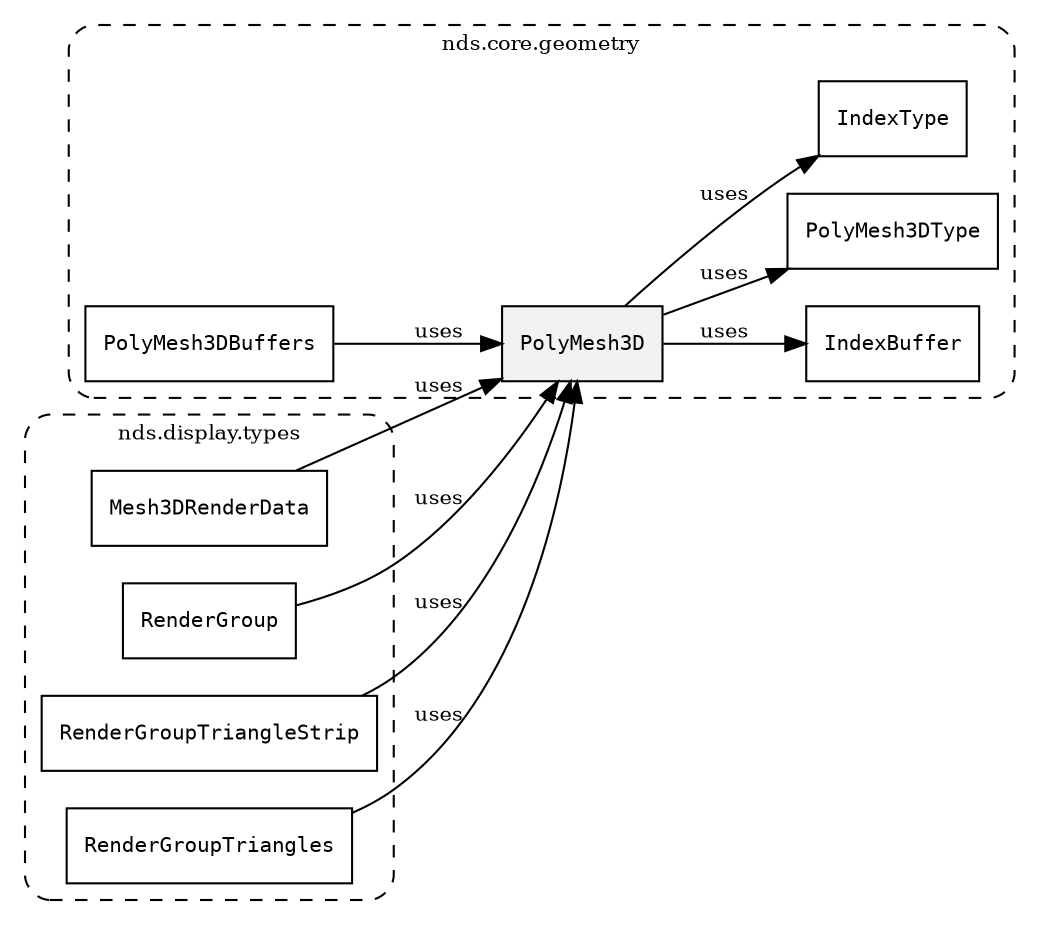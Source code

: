 /**
 * This dot file creates symbol collaboration diagram for PolyMesh3D.
 */
digraph ZSERIO
{
    node [shape=box, fontsize=10];
    rankdir="LR";
    fontsize=10;
    tooltip="PolyMesh3D collaboration diagram";

    subgraph "cluster_nds.core.geometry"
    {
        style="dashed, rounded";
        label="nds.core.geometry";
        tooltip="Package nds.core.geometry";
        href="../../../content/packages/nds.core.geometry.html#Package-nds-core-geometry";
        target="_parent";

        "PolyMesh3D" [style="filled", fillcolor="#0000000D", target="_parent", label=<<font face="monospace"><table align="center" border="0" cellspacing="0" cellpadding="0"><tr><td href="../../../content/packages/nds.core.geometry.html#Structure-PolyMesh3D" title="Structure defined in nds.core.geometry">PolyMesh3D</td></tr></table></font>>];
        "IndexBuffer" [target="_parent", label=<<font face="monospace"><table align="center" border="0" cellspacing="0" cellpadding="0"><tr><td href="../../../content/packages/nds.core.geometry.html#Structure-IndexBuffer" title="Structure defined in nds.core.geometry">IndexBuffer</td></tr></table></font>>];
        "PolyMesh3DType" [target="_parent", label=<<font face="monospace"><table align="center" border="0" cellspacing="0" cellpadding="0"><tr><td href="../../../content/packages/nds.core.geometry.html#Enum-PolyMesh3DType" title="Enum defined in nds.core.geometry">PolyMesh3DType</td></tr></table></font>>];
        "IndexType" [target="_parent", label=<<font face="monospace"><table align="center" border="0" cellspacing="0" cellpadding="0"><tr><td href="../../../content/packages/nds.core.geometry.html#Enum-IndexType" title="Enum defined in nds.core.geometry">IndexType</td></tr></table></font>>];
        "PolyMesh3DBuffers" [target="_parent", label=<<font face="monospace"><table align="center" border="0" cellspacing="0" cellpadding="0"><tr><td href="../../../content/packages/nds.core.geometry.html#Structure-PolyMesh3DBuffers" title="Structure defined in nds.core.geometry">PolyMesh3DBuffers</td></tr></table></font>>];
    }

    subgraph "cluster_nds.display.types"
    {
        style="dashed, rounded";
        label="nds.display.types";
        tooltip="Package nds.display.types";
        href="../../../content/packages/nds.display.types.html#Package-nds-display-types";
        target="_parent";

        "Mesh3DRenderData" [target="_parent", label=<<font face="monospace"><table align="center" border="0" cellspacing="0" cellpadding="0"><tr><td href="../../../content/packages/nds.display.types.html#Structure-Mesh3DRenderData" title="Structure defined in nds.display.types">Mesh3DRenderData</td></tr></table></font>>];
        "RenderGroup" [target="_parent", label=<<font face="monospace"><table align="center" border="0" cellspacing="0" cellpadding="0"><tr><td href="../../../content/packages/nds.display.types.html#Structure-RenderGroup" title="Structure defined in nds.display.types">RenderGroup</td></tr></table></font>>];
        "RenderGroupTriangleStrip" [target="_parent", label=<<font face="monospace"><table align="center" border="0" cellspacing="0" cellpadding="0"><tr><td href="../../../content/packages/nds.display.types.html#Structure-RenderGroupTriangleStrip" title="Structure defined in nds.display.types">RenderGroupTriangleStrip</td></tr></table></font>>];
        "RenderGroupTriangles" [target="_parent", label=<<font face="monospace"><table align="center" border="0" cellspacing="0" cellpadding="0"><tr><td href="../../../content/packages/nds.display.types.html#Structure-RenderGroupTriangles" title="Structure defined in nds.display.types">RenderGroupTriangles</td></tr></table></font>>];
    }

    "PolyMesh3D" -> "IndexBuffer" [label="uses", fontsize=10];
    "PolyMesh3D" -> "PolyMesh3DType" [label="uses", fontsize=10];
    "PolyMesh3D" -> "IndexType" [label="uses", fontsize=10];
    "PolyMesh3DBuffers" -> "PolyMesh3D" [label="uses", fontsize=10];
    "Mesh3DRenderData" -> "PolyMesh3D" [label="uses", fontsize=10];
    "RenderGroup" -> "PolyMesh3D" [label="uses", fontsize=10];
    "RenderGroupTriangleStrip" -> "PolyMesh3D" [label="uses", fontsize=10];
    "RenderGroupTriangles" -> "PolyMesh3D" [label="uses", fontsize=10];
}

